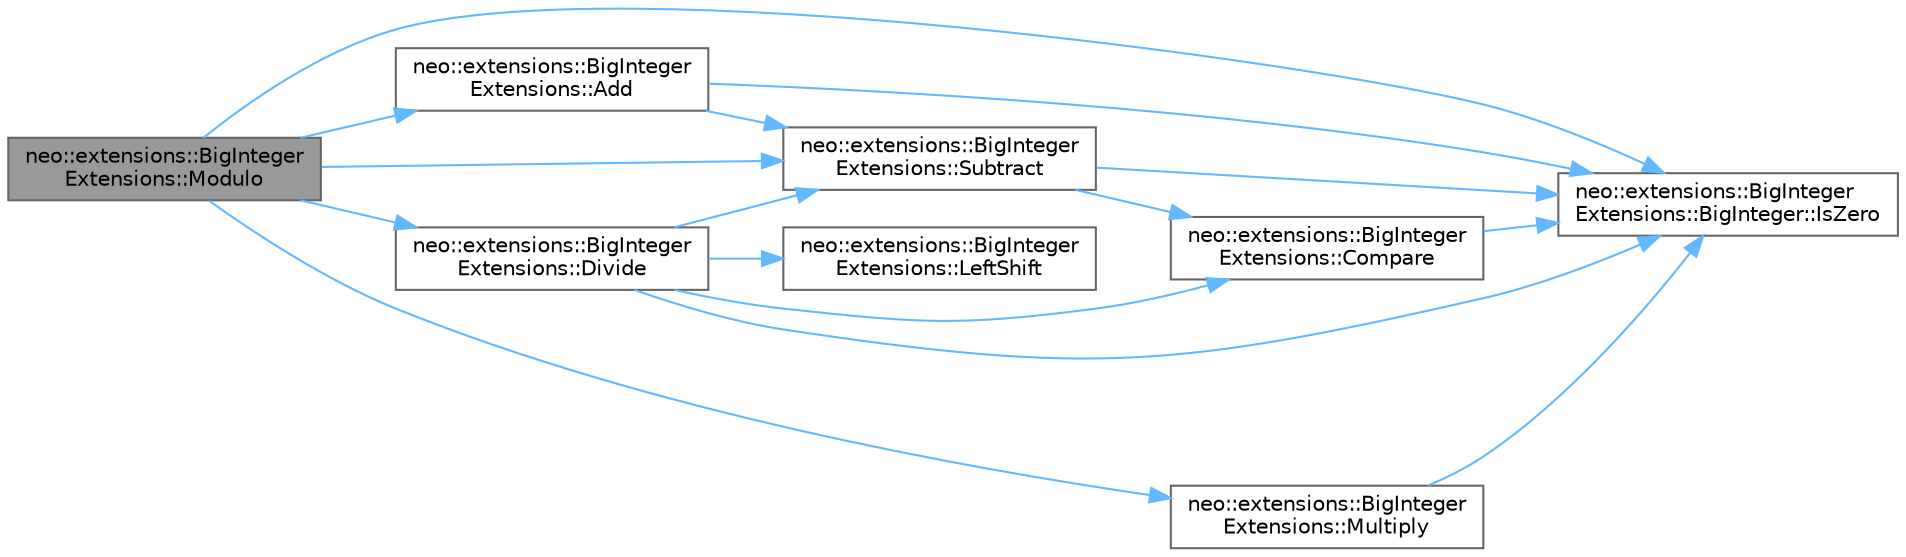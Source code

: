 digraph "neo::extensions::BigIntegerExtensions::Modulo"
{
 // LATEX_PDF_SIZE
  bgcolor="transparent";
  edge [fontname=Helvetica,fontsize=10,labelfontname=Helvetica,labelfontsize=10];
  node [fontname=Helvetica,fontsize=10,shape=box,height=0.2,width=0.4];
  rankdir="LR";
  Node1 [id="Node000001",label="neo::extensions::BigInteger\lExtensions::Modulo",height=0.2,width=0.4,color="gray40", fillcolor="grey60", style="filled", fontcolor="black",tooltip="Modulo operation."];
  Node1 -> Node2 [id="edge16_Node000001_Node000002",color="steelblue1",style="solid",tooltip=" "];
  Node2 [id="Node000002",label="neo::extensions::BigInteger\lExtensions::Add",height=0.2,width=0.4,color="grey40", fillcolor="white", style="filled",URL="$classneo_1_1extensions_1_1_big_integer_extensions.html#a43bb1d4c21295fce34a108540f56b805",tooltip="Add two BigIntegers."];
  Node2 -> Node3 [id="edge17_Node000002_Node000003",color="steelblue1",style="solid",tooltip=" "];
  Node3 [id="Node000003",label="neo::extensions::BigInteger\lExtensions::BigInteger::IsZero",height=0.2,width=0.4,color="grey40", fillcolor="white", style="filled",URL="$structneo_1_1extensions_1_1_big_integer_extensions_1_1_big_integer.html#a5678a4138aa2b7d1395ecf1091be4334",tooltip=" "];
  Node2 -> Node4 [id="edge18_Node000002_Node000004",color="steelblue1",style="solid",tooltip=" "];
  Node4 [id="Node000004",label="neo::extensions::BigInteger\lExtensions::Subtract",height=0.2,width=0.4,color="grey40", fillcolor="white", style="filled",URL="$classneo_1_1extensions_1_1_big_integer_extensions.html#a9bb4f8270323224c45e9d77d6af3d4b4",tooltip="Subtract two BigIntegers."];
  Node4 -> Node5 [id="edge19_Node000004_Node000005",color="steelblue1",style="solid",tooltip=" "];
  Node5 [id="Node000005",label="neo::extensions::BigInteger\lExtensions::Compare",height=0.2,width=0.4,color="grey40", fillcolor="white", style="filled",URL="$classneo_1_1extensions_1_1_big_integer_extensions.html#ad0d4a34aaab8b612a96a95820908c2cd",tooltip="Compare two BigIntegers."];
  Node5 -> Node3 [id="edge20_Node000005_Node000003",color="steelblue1",style="solid",tooltip=" "];
  Node4 -> Node3 [id="edge21_Node000004_Node000003",color="steelblue1",style="solid",tooltip=" "];
  Node1 -> Node6 [id="edge22_Node000001_Node000006",color="steelblue1",style="solid",tooltip=" "];
  Node6 [id="Node000006",label="neo::extensions::BigInteger\lExtensions::Divide",height=0.2,width=0.4,color="grey40", fillcolor="white", style="filled",URL="$classneo_1_1extensions_1_1_big_integer_extensions.html#aa306dd6eec049f3f19b22027633c2612",tooltip="Divide two BigIntegers."];
  Node6 -> Node5 [id="edge23_Node000006_Node000005",color="steelblue1",style="solid",tooltip=" "];
  Node6 -> Node3 [id="edge24_Node000006_Node000003",color="steelblue1",style="solid",tooltip=" "];
  Node6 -> Node7 [id="edge25_Node000006_Node000007",color="steelblue1",style="solid",tooltip=" "];
  Node7 [id="Node000007",label="neo::extensions::BigInteger\lExtensions::LeftShift",height=0.2,width=0.4,color="grey40", fillcolor="white", style="filled",URL="$classneo_1_1extensions_1_1_big_integer_extensions.html#a0553aeef5e2f7234b339a24dd1c30090",tooltip="Bit shift left."];
  Node6 -> Node4 [id="edge26_Node000006_Node000004",color="steelblue1",style="solid",tooltip=" "];
  Node1 -> Node3 [id="edge27_Node000001_Node000003",color="steelblue1",style="solid",tooltip=" "];
  Node1 -> Node8 [id="edge28_Node000001_Node000008",color="steelblue1",style="solid",tooltip=" "];
  Node8 [id="Node000008",label="neo::extensions::BigInteger\lExtensions::Multiply",height=0.2,width=0.4,color="grey40", fillcolor="white", style="filled",URL="$classneo_1_1extensions_1_1_big_integer_extensions.html#ac6627f6c998190f7a2c372f8e4e54efb",tooltip="Multiply two BigIntegers."];
  Node8 -> Node3 [id="edge29_Node000008_Node000003",color="steelblue1",style="solid",tooltip=" "];
  Node1 -> Node4 [id="edge30_Node000001_Node000004",color="steelblue1",style="solid",tooltip=" "];
}
